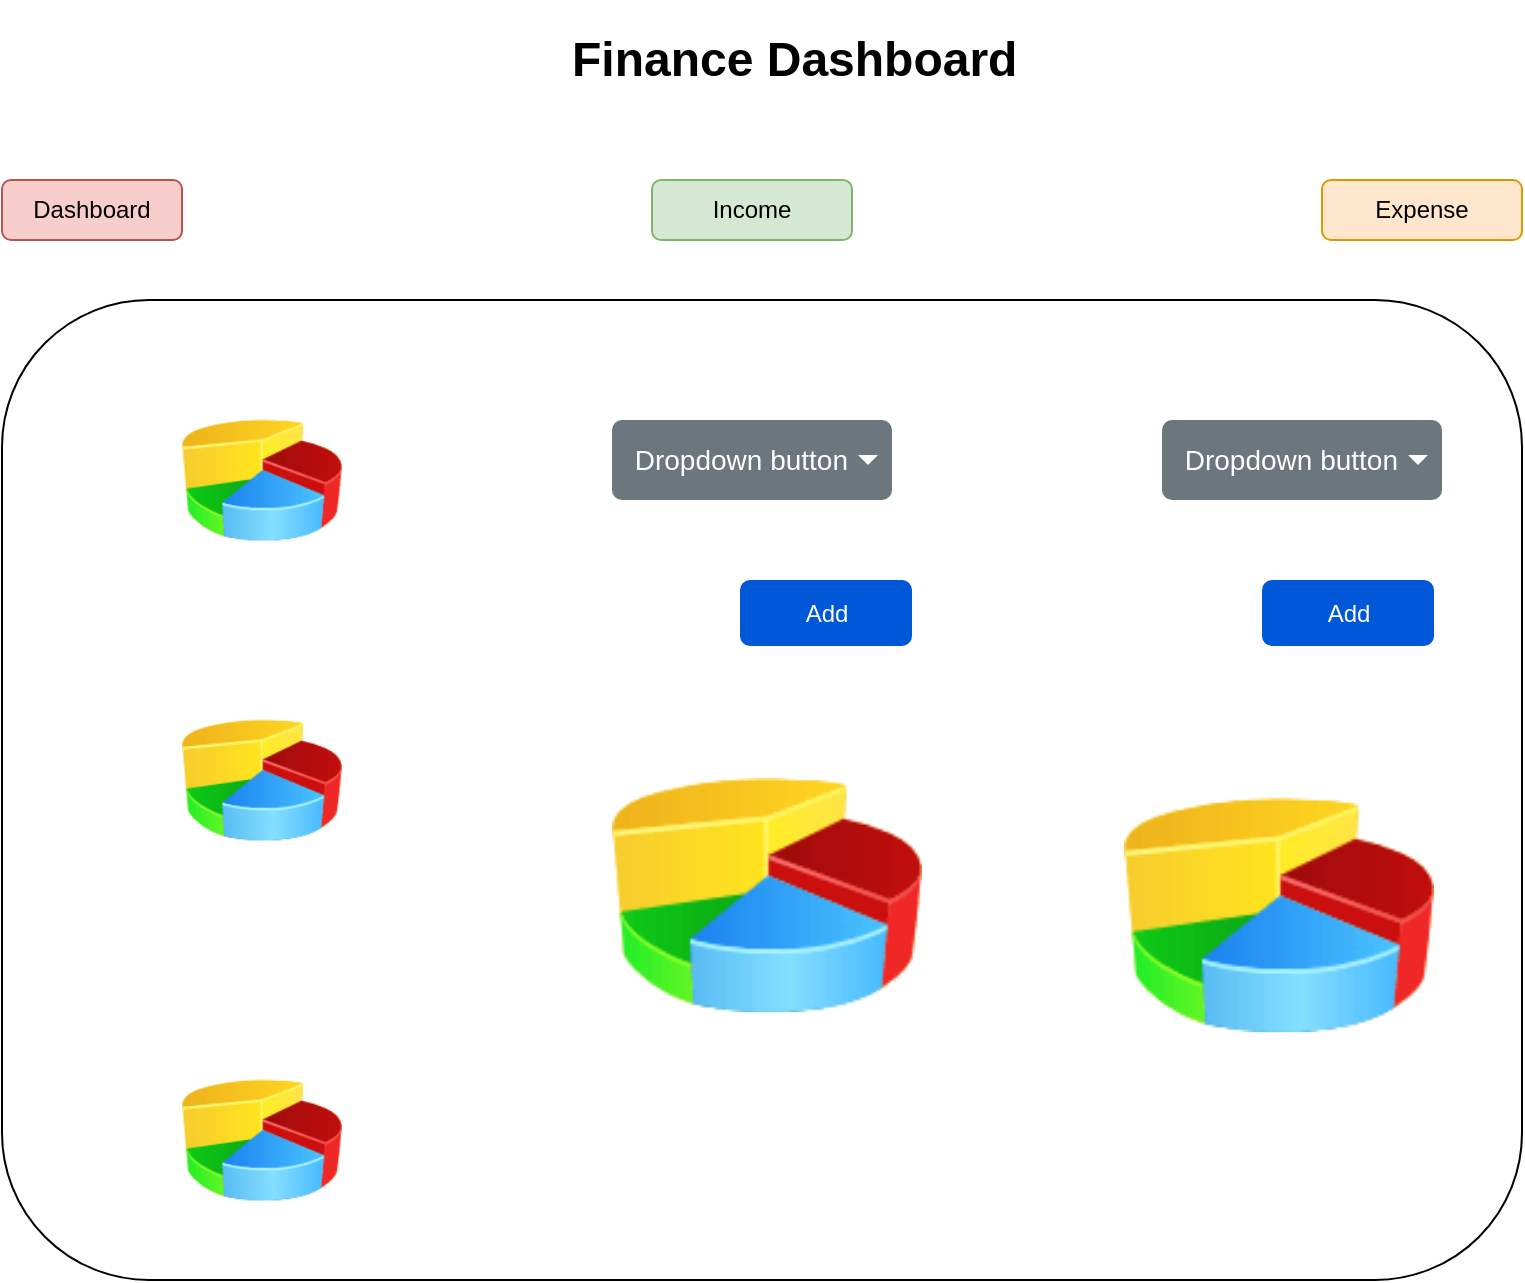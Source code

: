 <mxfile version="20.8.21" type="github">
  <diagram name="Page-1" id="7Gwu6FjBpwK-aESgwzup">
    <mxGraphModel dx="1050" dy="577" grid="1" gridSize="10" guides="1" tooltips="1" connect="1" arrows="1" fold="1" page="1" pageScale="1" pageWidth="850" pageHeight="1100" math="0" shadow="0">
      <root>
        <mxCell id="0" />
        <mxCell id="1" parent="0" />
        <mxCell id="nNuZOWND_Y1c5IWIzj81-1" value="&lt;h1&gt;Finance Dashboard&lt;br&gt;&lt;/h1&gt;&lt;p&gt;Lorem ipsum dolor sit amet, consectetur adipisicing elit, sed do eiusmod tempor incididunt ut labore et dolore magna aliqua.&lt;/p&gt;" style="text;html=1;strokeColor=none;fillColor=none;spacing=5;spacingTop=-20;whiteSpace=wrap;overflow=hidden;rounded=0;" vertex="1" parent="1">
          <mxGeometry x="310" y="10" width="260" height="50" as="geometry" />
        </mxCell>
        <mxCell id="nNuZOWND_Y1c5IWIzj81-5" value="Dashboard" style="rounded=1;whiteSpace=wrap;html=1;fillColor=#f8cecc;strokeColor=#b85450;" vertex="1" parent="1">
          <mxGeometry x="30" y="90" width="90" height="30" as="geometry" />
        </mxCell>
        <mxCell id="nNuZOWND_Y1c5IWIzj81-6" value="Income" style="rounded=1;whiteSpace=wrap;html=1;fillColor=#d5e8d4;strokeColor=#82b366;" vertex="1" parent="1">
          <mxGeometry x="355" y="90" width="100" height="30" as="geometry" />
        </mxCell>
        <mxCell id="nNuZOWND_Y1c5IWIzj81-7" value="Expense" style="rounded=1;whiteSpace=wrap;html=1;fillColor=#ffe6cc;strokeColor=#d79b00;" vertex="1" parent="1">
          <mxGeometry x="690" y="90" width="100" height="30" as="geometry" />
        </mxCell>
        <mxCell id="nNuZOWND_Y1c5IWIzj81-8" value="" style="rounded=1;whiteSpace=wrap;html=1;" vertex="1" parent="1">
          <mxGeometry x="30" y="150" width="760" height="490" as="geometry" />
        </mxCell>
        <mxCell id="nNuZOWND_Y1c5IWIzj81-9" value="" style="image;html=1;image=img/lib/clip_art/finance/Pie_Chart_128x128.png" vertex="1" parent="1">
          <mxGeometry x="120" y="200" width="80" height="80" as="geometry" />
        </mxCell>
        <mxCell id="nNuZOWND_Y1c5IWIzj81-10" value="" style="image;html=1;image=img/lib/clip_art/finance/Pie_Chart_128x128.png" vertex="1" parent="1">
          <mxGeometry x="120" y="350" width="80" height="80" as="geometry" />
        </mxCell>
        <mxCell id="nNuZOWND_Y1c5IWIzj81-11" value="" style="image;html=1;image=img/lib/clip_art/finance/Pie_Chart_128x128.png" vertex="1" parent="1">
          <mxGeometry x="120" y="530" width="80" height="80" as="geometry" />
        </mxCell>
        <mxCell id="nNuZOWND_Y1c5IWIzj81-12" value="Dropdown button" style="html=1;shadow=0;dashed=0;shape=mxgraph.bootstrap.rrect;rSize=5;strokeColor=none;strokeWidth=1;fillColor=#6C767D;fontColor=#ffffff;whiteSpace=wrap;align=right;verticalAlign=middle;fontStyle=0;fontSize=14;spacingRight=20;" vertex="1" parent="1">
          <mxGeometry x="335" y="210" width="140" height="40" as="geometry" />
        </mxCell>
        <mxCell id="nNuZOWND_Y1c5IWIzj81-13" value="" style="shape=triangle;direction=south;fillColor=#ffffff;strokeColor=none;perimeter=none;" vertex="1" parent="nNuZOWND_Y1c5IWIzj81-12">
          <mxGeometry x="1" y="0.5" width="10" height="5" relative="1" as="geometry">
            <mxPoint x="-17" y="-2.5" as="offset" />
          </mxGeometry>
        </mxCell>
        <mxCell id="nNuZOWND_Y1c5IWIzj81-14" value="Add" style="rounded=1;fillColor=#0057D8;strokeColor=none;html=1;fontColor=#ffffff;align=center;verticalAlign=middle;fontStyle=0;fontSize=12;sketch=0;" vertex="1" parent="1">
          <mxGeometry x="660" y="290" width="86" height="33" as="geometry" />
        </mxCell>
        <mxCell id="nNuZOWND_Y1c5IWIzj81-15" value="" style="image;html=1;image=img/lib/clip_art/finance/Pie_Chart_128x128.png" vertex="1" parent="1">
          <mxGeometry x="335" y="355" width="155" height="185" as="geometry" />
        </mxCell>
        <mxCell id="nNuZOWND_Y1c5IWIzj81-16" value="Dropdown button" style="html=1;shadow=0;dashed=0;shape=mxgraph.bootstrap.rrect;rSize=5;strokeColor=none;strokeWidth=1;fillColor=#6C767D;fontColor=#ffffff;whiteSpace=wrap;align=right;verticalAlign=middle;fontStyle=0;fontSize=14;spacingRight=20;" vertex="1" parent="1">
          <mxGeometry x="610" y="210" width="140" height="40" as="geometry" />
        </mxCell>
        <mxCell id="nNuZOWND_Y1c5IWIzj81-17" value="" style="shape=triangle;direction=south;fillColor=#ffffff;strokeColor=none;perimeter=none;" vertex="1" parent="nNuZOWND_Y1c5IWIzj81-16">
          <mxGeometry x="1" y="0.5" width="10" height="5" relative="1" as="geometry">
            <mxPoint x="-17" y="-2.5" as="offset" />
          </mxGeometry>
        </mxCell>
        <mxCell id="nNuZOWND_Y1c5IWIzj81-18" value="Add" style="rounded=1;fillColor=#0057D8;strokeColor=none;html=1;fontColor=#ffffff;align=center;verticalAlign=middle;fontStyle=0;fontSize=12;sketch=0;" vertex="1" parent="1">
          <mxGeometry x="399" y="290" width="86" height="33" as="geometry" />
        </mxCell>
        <mxCell id="nNuZOWND_Y1c5IWIzj81-19" value="" style="image;html=1;image=img/lib/clip_art/finance/Pie_Chart_128x128.png" vertex="1" parent="1">
          <mxGeometry x="591" y="365" width="155" height="185" as="geometry" />
        </mxCell>
      </root>
    </mxGraphModel>
  </diagram>
</mxfile>
